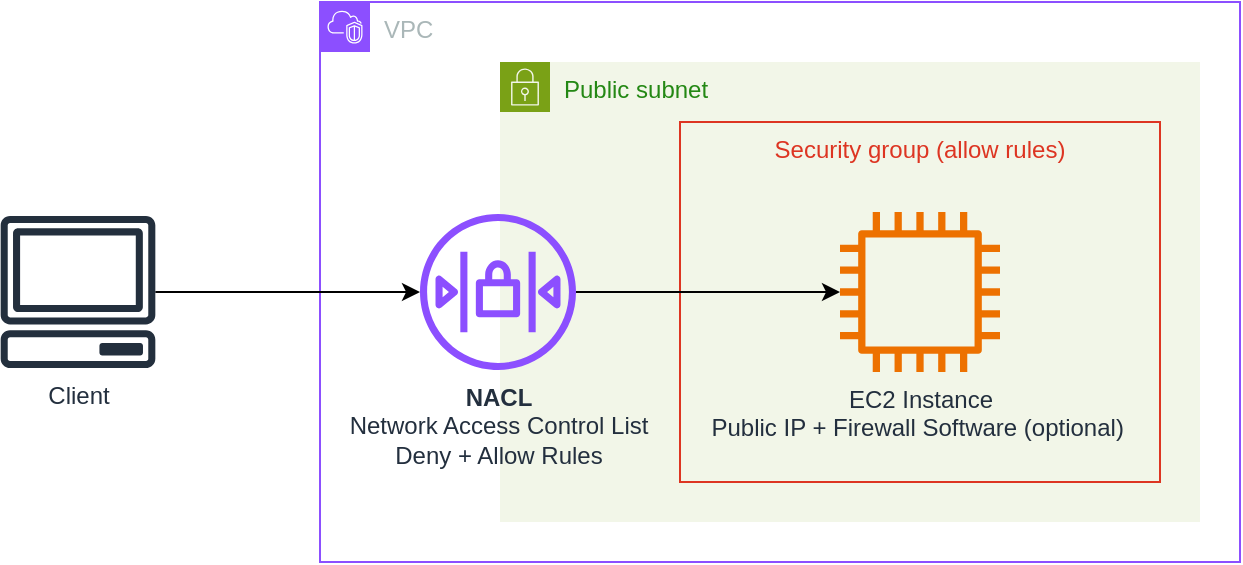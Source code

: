 <mxfile version="26.0.4">
  <diagram name="Page-1" id="1-jnstpXMmN6s9PmuX7g">
    <mxGraphModel dx="1114" dy="1198" grid="1" gridSize="10" guides="1" tooltips="1" connect="1" arrows="1" fold="1" page="1" pageScale="1" pageWidth="850" pageHeight="1100" math="0" shadow="0">
      <root>
        <mxCell id="0" />
        <mxCell id="1" parent="0" />
        <mxCell id="Q4IANlV82dqfYIMmkWPD-1" value="VPC" style="points=[[0,0],[0.25,0],[0.5,0],[0.75,0],[1,0],[1,0.25],[1,0.5],[1,0.75],[1,1],[0.75,1],[0.5,1],[0.25,1],[0,1],[0,0.75],[0,0.5],[0,0.25]];outlineConnect=0;gradientColor=none;html=1;whiteSpace=wrap;fontSize=12;fontStyle=0;container=1;pointerEvents=0;collapsible=0;recursiveResize=0;shape=mxgraph.aws4.group;grIcon=mxgraph.aws4.group_vpc2;strokeColor=#8C4FFF;fillColor=none;verticalAlign=top;align=left;spacingLeft=30;fontColor=#AAB7B8;dashed=0;" vertex="1" parent="1">
          <mxGeometry x="260" y="400" width="460" height="280" as="geometry" />
        </mxCell>
        <mxCell id="Q4IANlV82dqfYIMmkWPD-2" value="Public subnet" style="points=[[0,0],[0.25,0],[0.5,0],[0.75,0],[1,0],[1,0.25],[1,0.5],[1,0.75],[1,1],[0.75,1],[0.5,1],[0.25,1],[0,1],[0,0.75],[0,0.5],[0,0.25]];outlineConnect=0;gradientColor=none;html=1;whiteSpace=wrap;fontSize=12;fontStyle=0;container=1;pointerEvents=0;collapsible=0;recursiveResize=0;shape=mxgraph.aws4.group;grIcon=mxgraph.aws4.group_security_group;grStroke=0;strokeColor=#7AA116;fillColor=#F2F6E8;verticalAlign=top;align=left;spacingLeft=30;fontColor=#248814;dashed=0;" vertex="1" parent="Q4IANlV82dqfYIMmkWPD-1">
          <mxGeometry x="90" y="30" width="350" height="230" as="geometry" />
        </mxCell>
        <mxCell id="Q4IANlV82dqfYIMmkWPD-3" value="Security group (allow rules)" style="fillColor=none;strokeColor=#DD3522;verticalAlign=top;fontStyle=0;fontColor=#DD3522;whiteSpace=wrap;html=1;" vertex="1" parent="Q4IANlV82dqfYIMmkWPD-2">
          <mxGeometry x="90" y="30" width="240" height="180" as="geometry" />
        </mxCell>
        <mxCell id="Q4IANlV82dqfYIMmkWPD-7" value="EC2 Instance&lt;div&gt;Public IP + Firewall Software (optional)&amp;nbsp;&lt;br&gt;&lt;/div&gt;" style="sketch=0;outlineConnect=0;fontColor=#232F3E;gradientColor=none;fillColor=#ED7100;strokeColor=none;dashed=0;verticalLabelPosition=bottom;verticalAlign=top;align=center;html=1;fontSize=12;fontStyle=0;aspect=fixed;pointerEvents=1;shape=mxgraph.aws4.instance2;direction=south;" vertex="1" parent="Q4IANlV82dqfYIMmkWPD-2">
          <mxGeometry x="170" y="75" width="80" height="80" as="geometry" />
        </mxCell>
        <mxCell id="Q4IANlV82dqfYIMmkWPD-9" style="edgeStyle=orthogonalEdgeStyle;rounded=0;orthogonalLoop=1;jettySize=auto;html=1;" edge="1" parent="Q4IANlV82dqfYIMmkWPD-1" source="Q4IANlV82dqfYIMmkWPD-6" target="Q4IANlV82dqfYIMmkWPD-7">
          <mxGeometry relative="1" as="geometry" />
        </mxCell>
        <mxCell id="Q4IANlV82dqfYIMmkWPD-6" value="&lt;b&gt;NACL&lt;/b&gt;&lt;div&gt;Network Access Control List&lt;/div&gt;&lt;div&gt;Deny + Allow Rules&lt;/div&gt;" style="sketch=0;outlineConnect=0;fontColor=#232F3E;gradientColor=none;fillColor=#8C4FFF;strokeColor=none;dashed=0;verticalLabelPosition=bottom;verticalAlign=top;align=center;html=1;fontSize=12;fontStyle=0;aspect=fixed;pointerEvents=1;shape=mxgraph.aws4.network_access_control_list;" vertex="1" parent="Q4IANlV82dqfYIMmkWPD-1">
          <mxGeometry x="50" y="106" width="78" height="78" as="geometry" />
        </mxCell>
        <mxCell id="Q4IANlV82dqfYIMmkWPD-8" style="edgeStyle=orthogonalEdgeStyle;rounded=0;orthogonalLoop=1;jettySize=auto;html=1;" edge="1" parent="1" source="Q4IANlV82dqfYIMmkWPD-5" target="Q4IANlV82dqfYIMmkWPD-6">
          <mxGeometry relative="1" as="geometry" />
        </mxCell>
        <mxCell id="Q4IANlV82dqfYIMmkWPD-5" value="Client" style="sketch=0;outlineConnect=0;fontColor=#232F3E;gradientColor=none;fillColor=#232F3D;strokeColor=none;dashed=0;verticalLabelPosition=bottom;verticalAlign=top;align=center;html=1;fontSize=12;fontStyle=0;aspect=fixed;pointerEvents=1;shape=mxgraph.aws4.client;" vertex="1" parent="1">
          <mxGeometry x="100" y="507" width="78" height="76" as="geometry" />
        </mxCell>
      </root>
    </mxGraphModel>
  </diagram>
</mxfile>
